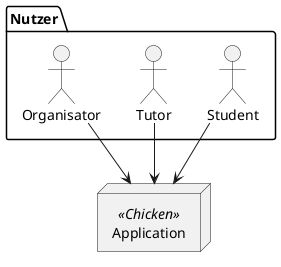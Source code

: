 @startuml

node Application<<Chicken>>
package Nutzer {
    :Student:
    :Tutor:
    :Organisator:
}

[Student] --> [Application]
[Tutor] --> [Application]
[Organisator] --> [Application]

@enduml